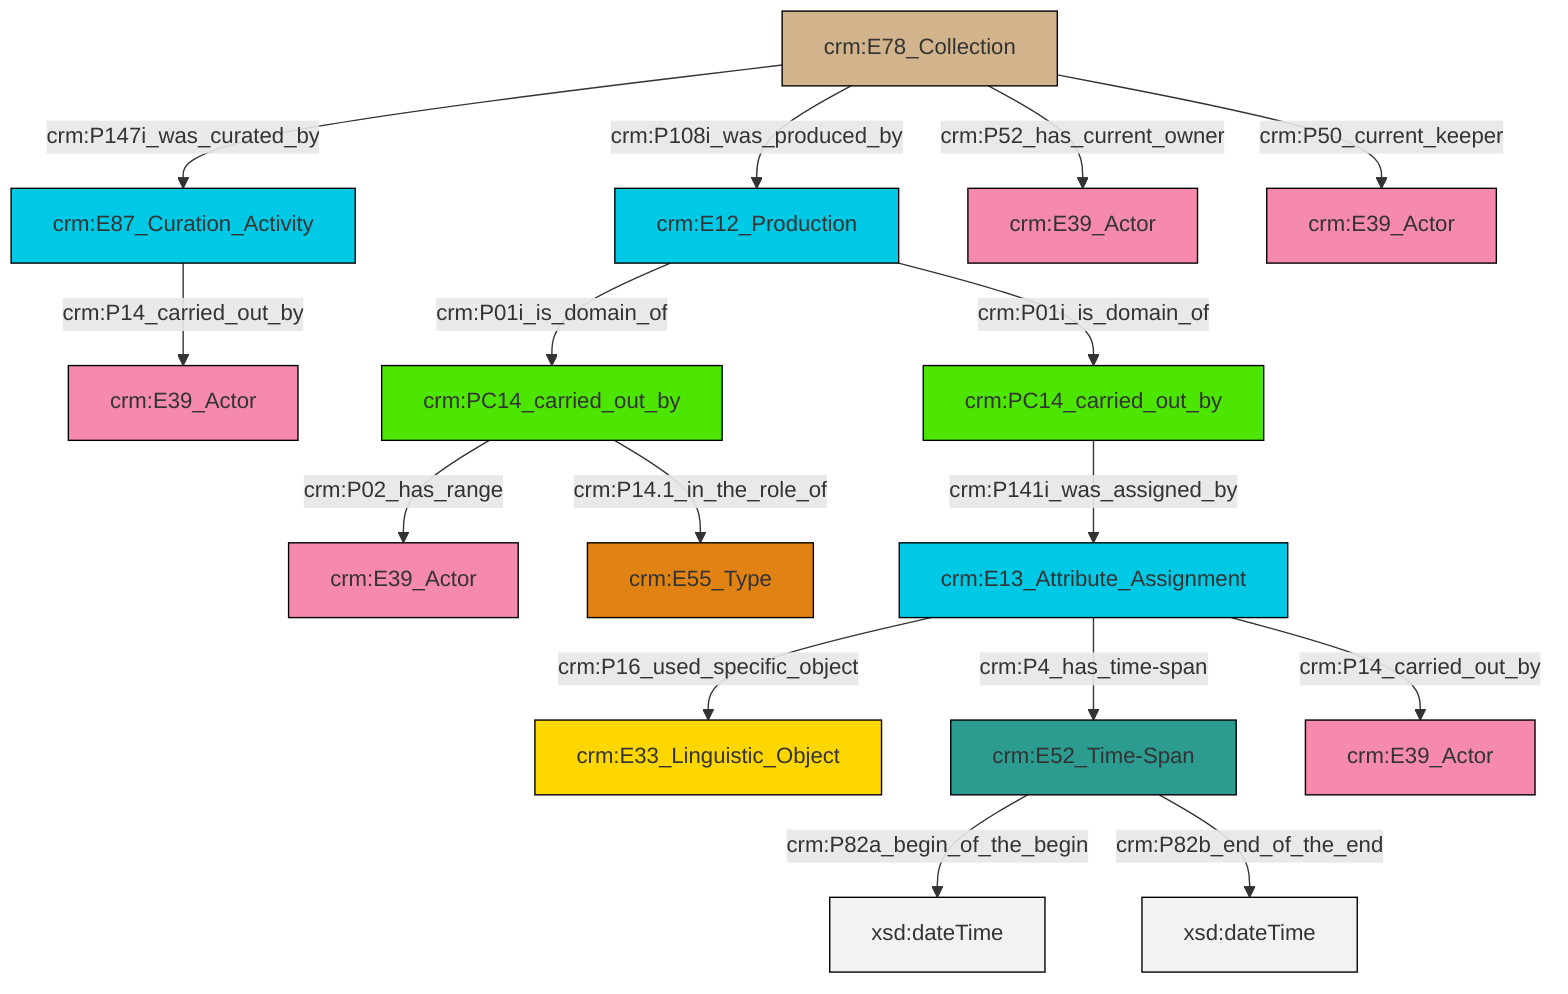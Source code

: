 graph TD
classDef Literal fill:#f2f2f2,stroke:#000000;
classDef CRM_Entity fill:#FFFFFF,stroke:#000000;
classDef Temporal_Entity fill:#00C9E6, stroke:#000000;
classDef Type fill:#E18312, stroke:#000000;
classDef Time-Span fill:#2C9C91, stroke:#000000;
classDef Appellation fill:#FFEB7F, stroke:#000000;
classDef Place fill:#008836, stroke:#000000;
classDef Persistent_Item fill:#B266B2, stroke:#000000;
classDef Conceptual_Object fill:#FFD700, stroke:#000000;
classDef Physical_Thing fill:#D2B48C, stroke:#000000;
classDef Actor fill:#f58aad, stroke:#000000;
classDef PC_Classes fill:#4ce600, stroke:#000000;
classDef Multi fill:#cccccc,stroke:#000000;

2["crm:E52_Time-Span"]:::Time-Span -->|crm:P82a_begin_of_the_begin| 3[xsd:dateTime]:::Literal
6["crm:E78_Collection"]:::Physical_Thing -->|crm:P147i_was_curated_by| 7["crm:E87_Curation_Activity"]:::Temporal_Entity
4["crm:E12_Production"]:::Temporal_Entity -->|crm:P01i_is_domain_of| 8["crm:PC14_carried_out_by"]:::PC_Classes
9["crm:PC14_carried_out_by"]:::PC_Classes -->|crm:P141i_was_assigned_by| 10["crm:E13_Attribute_Assignment"]:::Temporal_Entity
6["crm:E78_Collection"]:::Physical_Thing -->|crm:P108i_was_produced_by| 4["crm:E12_Production"]:::Temporal_Entity
10["crm:E13_Attribute_Assignment"]:::Temporal_Entity -->|crm:P16_used_specific_object| 13["crm:E33_Linguistic_Object"]:::Conceptual_Object
7["crm:E87_Curation_Activity"]:::Temporal_Entity -->|crm:P14_carried_out_by| 15["crm:E39_Actor"]:::Actor
6["crm:E78_Collection"]:::Physical_Thing -->|crm:P52_has_current_owner| 18["crm:E39_Actor"]:::Actor
8["crm:PC14_carried_out_by"]:::PC_Classes -->|crm:P02_has_range| 0["crm:E39_Actor"]:::Actor
4["crm:E12_Production"]:::Temporal_Entity -->|crm:P01i_is_domain_of| 9["crm:PC14_carried_out_by"]:::PC_Classes
10["crm:E13_Attribute_Assignment"]:::Temporal_Entity -->|crm:P4_has_time-span| 2["crm:E52_Time-Span"]:::Time-Span
8["crm:PC14_carried_out_by"]:::PC_Classes -->|crm:P14.1_in_the_role_of| 16["crm:E55_Type"]:::Type
10["crm:E13_Attribute_Assignment"]:::Temporal_Entity -->|crm:P14_carried_out_by| 25["crm:E39_Actor"]:::Actor
6["crm:E78_Collection"]:::Physical_Thing -->|crm:P50_current_keeper| 23["crm:E39_Actor"]:::Actor
2["crm:E52_Time-Span"]:::Time-Span -->|crm:P82b_end_of_the_end| 28[xsd:dateTime]:::Literal